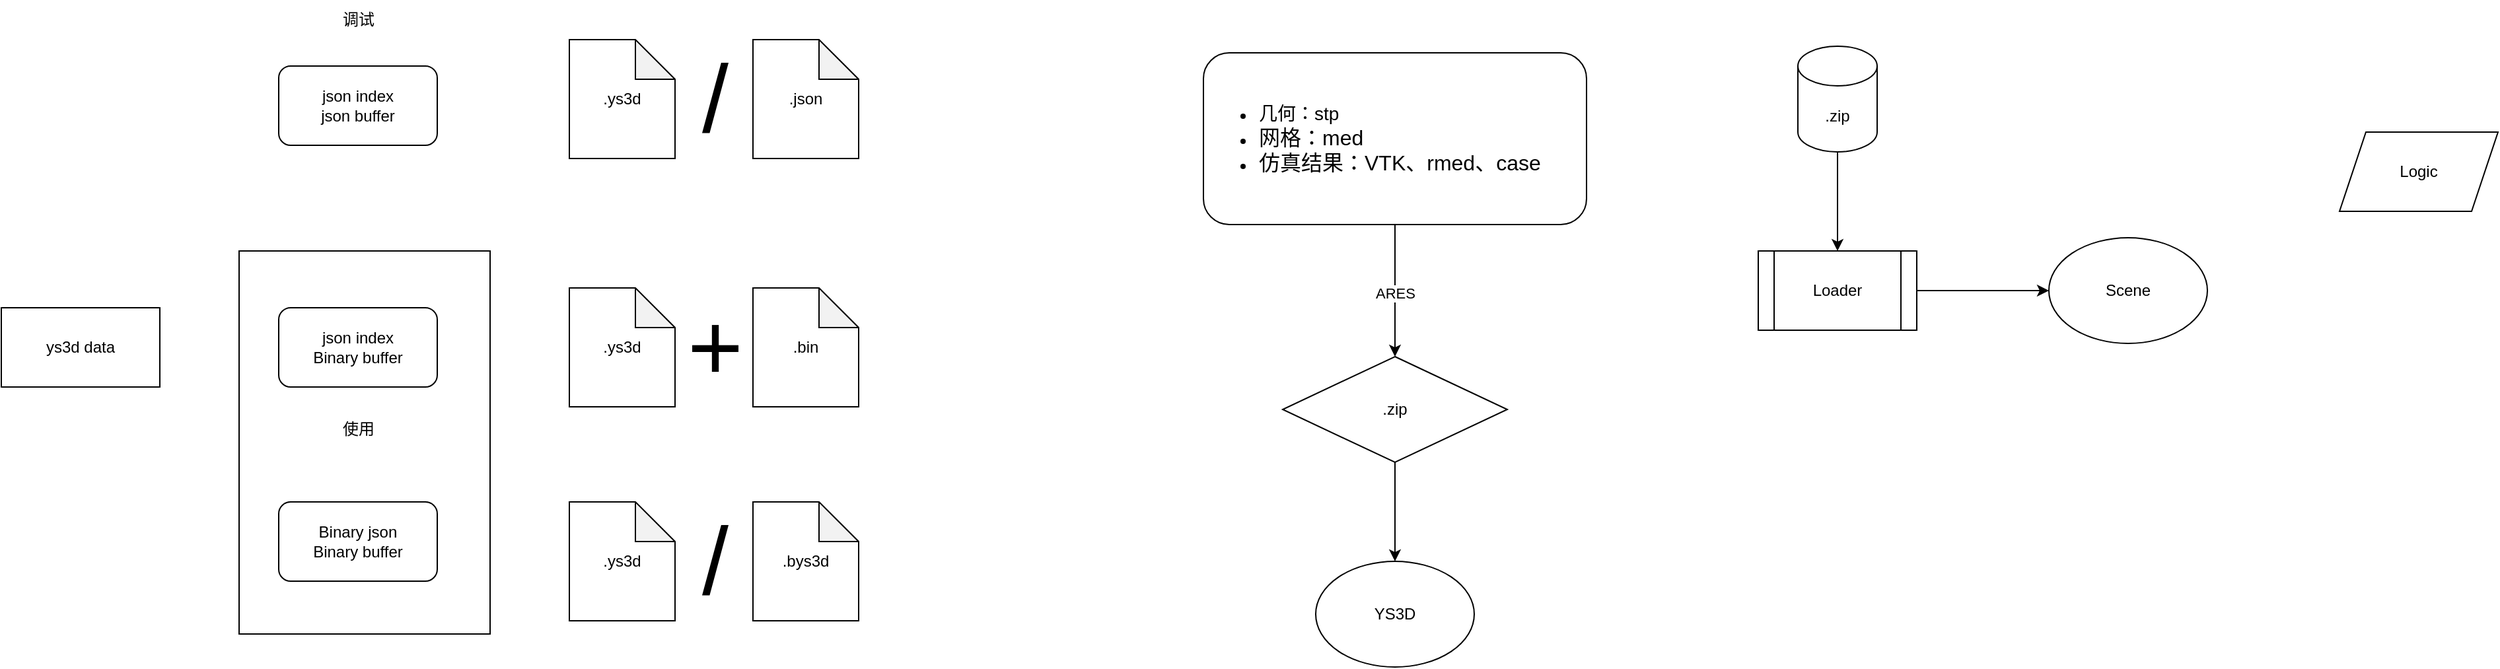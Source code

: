 <mxfile version="28.0.7">
  <diagram name="第 1 页" id="RYE19soe6G9HNAl7Pa3W">
    <mxGraphModel dx="976" dy="631" grid="1" gridSize="10" guides="1" tooltips="1" connect="1" arrows="1" fold="1" page="1" pageScale="1" pageWidth="827" pageHeight="1169" math="0" shadow="0">
      <root>
        <mxCell id="0" />
        <mxCell id="1" parent="0" />
        <mxCell id="O9MKTZrr_hQE2p-tig25-7" value="" style="rounded=0;whiteSpace=wrap;html=1;" parent="1" vertex="1">
          <mxGeometry x="190" y="310" width="190" height="290" as="geometry" />
        </mxCell>
        <mxCell id="O9MKTZrr_hQE2p-tig25-1" value="Binary&amp;nbsp;json&lt;div&gt;Binary buffer&lt;/div&gt;" style="rounded=1;whiteSpace=wrap;html=1;" parent="1" vertex="1">
          <mxGeometry x="220" y="500" width="120" height="60" as="geometry" />
        </mxCell>
        <mxCell id="O9MKTZrr_hQE2p-tig25-2" value="ys3d data" style="rounded=0;whiteSpace=wrap;html=1;" parent="1" vertex="1">
          <mxGeometry x="10" y="353" width="120" height="60" as="geometry" />
        </mxCell>
        <mxCell id="O9MKTZrr_hQE2p-tig25-3" value="&lt;div&gt;&lt;div&gt;json&amp;nbsp;&lt;span style=&quot;background-color: transparent; color: light-dark(rgb(0, 0, 0), rgb(255, 255, 255));&quot;&gt;index&lt;/span&gt;&lt;/div&gt;&lt;/div&gt;Binary buffer" style="rounded=1;whiteSpace=wrap;html=1;" parent="1" vertex="1">
          <mxGeometry x="220" y="353" width="120" height="60" as="geometry" />
        </mxCell>
        <mxCell id="O9MKTZrr_hQE2p-tig25-4" value="&lt;div&gt;json&amp;nbsp;&lt;span style=&quot;background-color: transparent; color: light-dark(rgb(0, 0, 0), rgb(255, 255, 255));&quot;&gt;index&lt;/span&gt;&lt;/div&gt;json buffer" style="rounded=1;whiteSpace=wrap;html=1;" parent="1" vertex="1">
          <mxGeometry x="220" y="170" width="120" height="60" as="geometry" />
        </mxCell>
        <mxCell id="O9MKTZrr_hQE2p-tig25-8" value="使用" style="text;html=1;align=center;verticalAlign=middle;resizable=0;points=[];autosize=1;strokeColor=none;fillColor=none;" parent="1" vertex="1">
          <mxGeometry x="255" y="430" width="50" height="30" as="geometry" />
        </mxCell>
        <mxCell id="O9MKTZrr_hQE2p-tig25-9" value="调试" style="text;html=1;align=center;verticalAlign=middle;resizable=0;points=[];autosize=1;strokeColor=none;fillColor=none;" parent="1" vertex="1">
          <mxGeometry x="255" y="120" width="50" height="30" as="geometry" />
        </mxCell>
        <mxCell id="O9MKTZrr_hQE2p-tig25-11" value=".ys3d" style="shape=note;whiteSpace=wrap;html=1;backgroundOutline=1;darkOpacity=0.05;" parent="1" vertex="1">
          <mxGeometry x="440" y="338" width="80" height="90" as="geometry" />
        </mxCell>
        <mxCell id="O9MKTZrr_hQE2p-tig25-12" value=".ys3d" style="shape=note;whiteSpace=wrap;html=1;backgroundOutline=1;darkOpacity=0.05;" parent="1" vertex="1">
          <mxGeometry x="440" y="500" width="80" height="90" as="geometry" />
        </mxCell>
        <mxCell id="O9MKTZrr_hQE2p-tig25-13" value=".bin" style="shape=note;whiteSpace=wrap;html=1;backgroundOutline=1;darkOpacity=0.05;" parent="1" vertex="1">
          <mxGeometry x="579" y="338" width="80" height="90" as="geometry" />
        </mxCell>
        <mxCell id="O9MKTZrr_hQE2p-tig25-14" value="&lt;font style=&quot;font-size: 72px;&quot;&gt;+&lt;/font&gt;" style="text;html=1;align=center;verticalAlign=middle;resizable=0;points=[];autosize=1;strokeColor=none;fillColor=none;" parent="1" vertex="1">
          <mxGeometry x="515" y="333" width="70" height="100" as="geometry" />
        </mxCell>
        <mxCell id="O9MKTZrr_hQE2p-tig25-15" value=".ys3d" style="shape=note;whiteSpace=wrap;html=1;backgroundOutline=1;darkOpacity=0.05;" parent="1" vertex="1">
          <mxGeometry x="440" y="150" width="80" height="90" as="geometry" />
        </mxCell>
        <mxCell id="O9MKTZrr_hQE2p-tig25-16" value=".json" style="shape=note;whiteSpace=wrap;html=1;backgroundOutline=1;darkOpacity=0.05;" parent="1" vertex="1">
          <mxGeometry x="579" y="150" width="80" height="90" as="geometry" />
        </mxCell>
        <mxCell id="O9MKTZrr_hQE2p-tig25-18" value="&lt;font style=&quot;font-size: 72px;&quot;&gt;/&lt;/font&gt;" style="text;html=1;align=center;verticalAlign=middle;resizable=0;points=[];autosize=1;strokeColor=none;fillColor=none;" parent="1" vertex="1">
          <mxGeometry x="530" y="145" width="40" height="100" as="geometry" />
        </mxCell>
        <mxCell id="O9MKTZrr_hQE2p-tig25-19" value=".bys3d" style="shape=note;whiteSpace=wrap;html=1;backgroundOutline=1;darkOpacity=0.05;" parent="1" vertex="1">
          <mxGeometry x="579" y="500" width="80" height="90" as="geometry" />
        </mxCell>
        <mxCell id="O9MKTZrr_hQE2p-tig25-20" value="&lt;font style=&quot;font-size: 72px;&quot;&gt;/&lt;/font&gt;" style="text;html=1;align=center;verticalAlign=middle;resizable=0;points=[];autosize=1;strokeColor=none;fillColor=none;" parent="1" vertex="1">
          <mxGeometry x="530" y="495" width="40" height="100" as="geometry" />
        </mxCell>
        <mxCell id="elQow35WlKMonrVf-jGj-3" style="edgeStyle=orthogonalEdgeStyle;rounded=0;orthogonalLoop=1;jettySize=auto;html=1;entryX=0.5;entryY=0;entryDx=0;entryDy=0;" edge="1" parent="1" source="elQow35WlKMonrVf-jGj-1" target="elQow35WlKMonrVf-jGj-2">
          <mxGeometry relative="1" as="geometry" />
        </mxCell>
        <mxCell id="elQow35WlKMonrVf-jGj-5" value="ARES" style="edgeLabel;html=1;align=center;verticalAlign=middle;resizable=0;points=[];" vertex="1" connectable="0" parent="elQow35WlKMonrVf-jGj-3">
          <mxGeometry x="0.052" relative="1" as="geometry">
            <mxPoint y="-1" as="offset" />
          </mxGeometry>
        </mxCell>
        <mxCell id="elQow35WlKMonrVf-jGj-1" value="&lt;ul&gt;&lt;li&gt;&lt;font style=&quot;font-size: 14px;&quot;&gt;几何：stp&lt;/font&gt;&lt;/li&gt;&lt;li&gt;&lt;font size=&quot;3&quot;&gt;网格：med&lt;/font&gt;&lt;/li&gt;&lt;li&gt;&lt;font size=&quot;3&quot;&gt;仿真结果：VTK、rmed、case&lt;/font&gt;&lt;/li&gt;&lt;/ul&gt;" style="rounded=1;whiteSpace=wrap;html=1;align=left;" vertex="1" parent="1">
          <mxGeometry x="920" y="160" width="290" height="130" as="geometry" />
        </mxCell>
        <mxCell id="elQow35WlKMonrVf-jGj-8" style="edgeStyle=orthogonalEdgeStyle;rounded=0;orthogonalLoop=1;jettySize=auto;html=1;entryX=0.5;entryY=0;entryDx=0;entryDy=0;" edge="1" parent="1" source="elQow35WlKMonrVf-jGj-2" target="elQow35WlKMonrVf-jGj-6">
          <mxGeometry relative="1" as="geometry" />
        </mxCell>
        <mxCell id="elQow35WlKMonrVf-jGj-2" value=".zip" style="rhombus;whiteSpace=wrap;html=1;" vertex="1" parent="1">
          <mxGeometry x="980" y="390" width="170" height="80" as="geometry" />
        </mxCell>
        <mxCell id="elQow35WlKMonrVf-jGj-6" value="YS3D" style="ellipse;whiteSpace=wrap;html=1;" vertex="1" parent="1">
          <mxGeometry x="1005" y="545" width="120" height="80" as="geometry" />
        </mxCell>
        <mxCell id="elQow35WlKMonrVf-jGj-12" style="edgeStyle=orthogonalEdgeStyle;rounded=0;orthogonalLoop=1;jettySize=auto;html=1;" edge="1" parent="1" source="elQow35WlKMonrVf-jGj-10" target="elQow35WlKMonrVf-jGj-11">
          <mxGeometry relative="1" as="geometry" />
        </mxCell>
        <mxCell id="elQow35WlKMonrVf-jGj-10" value="Loader" style="shape=process;whiteSpace=wrap;html=1;backgroundOutline=1;" vertex="1" parent="1">
          <mxGeometry x="1340" y="310" width="120" height="60" as="geometry" />
        </mxCell>
        <mxCell id="elQow35WlKMonrVf-jGj-11" value="Scene" style="ellipse;whiteSpace=wrap;html=1;" vertex="1" parent="1">
          <mxGeometry x="1560" y="300" width="120" height="80" as="geometry" />
        </mxCell>
        <mxCell id="elQow35WlKMonrVf-jGj-14" style="edgeStyle=orthogonalEdgeStyle;rounded=0;orthogonalLoop=1;jettySize=auto;html=1;entryX=0.5;entryY=0;entryDx=0;entryDy=0;" edge="1" parent="1" source="elQow35WlKMonrVf-jGj-13" target="elQow35WlKMonrVf-jGj-10">
          <mxGeometry relative="1" as="geometry" />
        </mxCell>
        <mxCell id="elQow35WlKMonrVf-jGj-13" value=".zip" style="shape=cylinder3;whiteSpace=wrap;html=1;boundedLbl=1;backgroundOutline=1;size=15;" vertex="1" parent="1">
          <mxGeometry x="1370" y="155" width="60" height="80" as="geometry" />
        </mxCell>
        <mxCell id="elQow35WlKMonrVf-jGj-15" value="Logic" style="shape=parallelogram;perimeter=parallelogramPerimeter;whiteSpace=wrap;html=1;fixedSize=1;" vertex="1" parent="1">
          <mxGeometry x="1780" y="220" width="120" height="60" as="geometry" />
        </mxCell>
      </root>
    </mxGraphModel>
  </diagram>
</mxfile>
